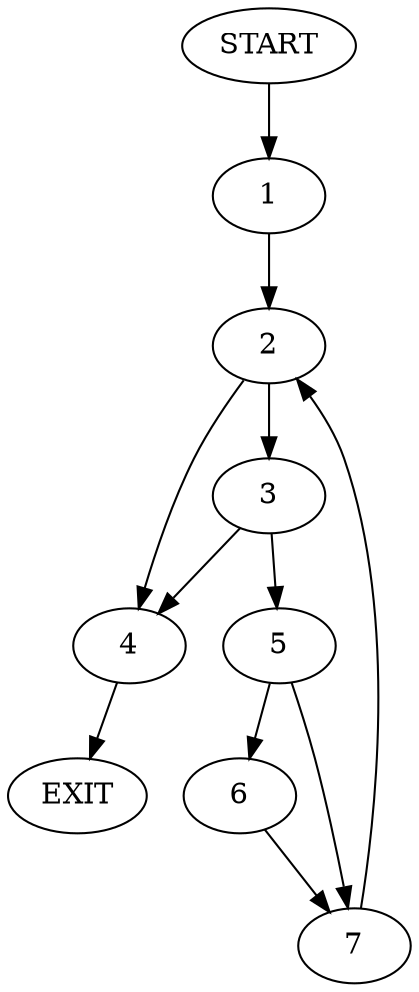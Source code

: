 digraph {
0 [label="START"]
8 [label="EXIT"]
0 -> 1
1 -> 2
2 -> 3
2 -> 4
3 -> 5
3 -> 4
4 -> 8
5 -> 6
5 -> 7
6 -> 7
7 -> 2
}
